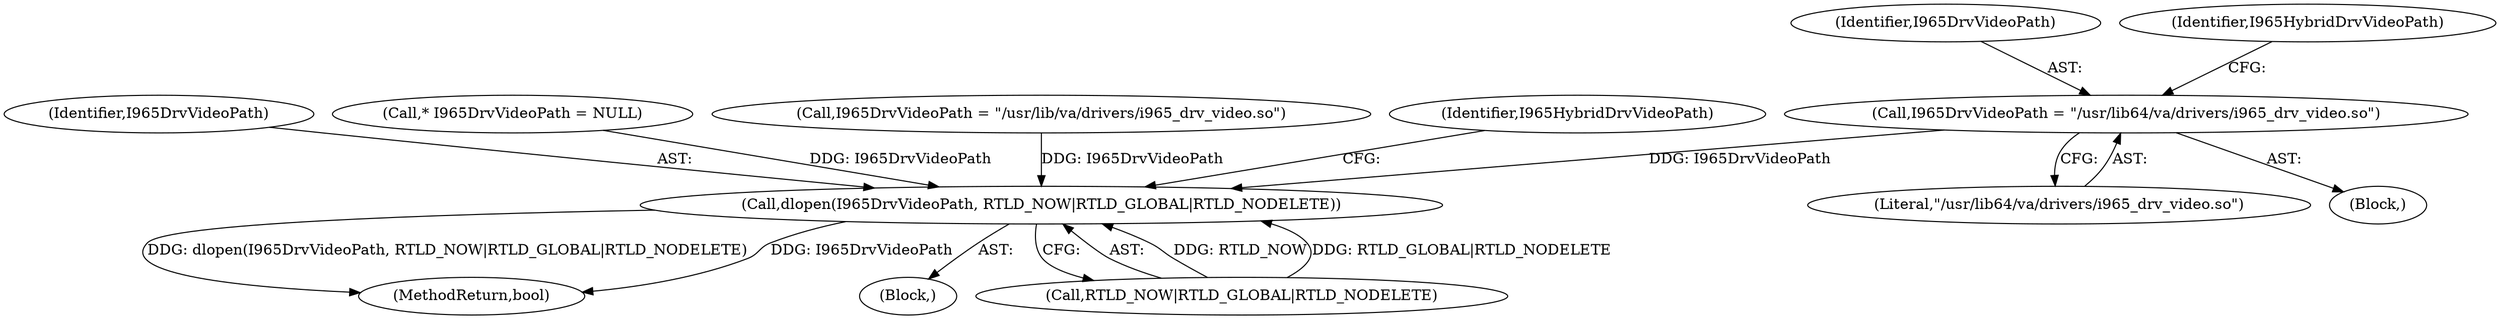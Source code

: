digraph "0_Chrome_27c68f543e5eba779902447445dfb05ec3f5bf75_9@pointer" {
"1000136" [label="(Call,I965DrvVideoPath = \"/usr/lib64/va/drivers/i965_drv_video.so\")"];
"1000149" [label="(Call,dlopen(I965DrvVideoPath, RTLD_NOW|RTLD_GLOBAL|RTLD_NODELETE))"];
"1000136" [label="(Call,I965DrvVideoPath = \"/usr/lib64/va/drivers/i965_drv_video.so\")"];
"1000137" [label="(Identifier,I965DrvVideoPath)"];
"1000181" [label="(MethodReturn,bool)"];
"1000150" [label="(Identifier,I965DrvVideoPath)"];
"1000149" [label="(Call,dlopen(I965DrvVideoPath, RTLD_NOW|RTLD_GLOBAL|RTLD_NODELETE))"];
"1000138" [label="(Literal,\"/usr/lib64/va/drivers/i965_drv_video.so\")"];
"1000124" [label="(Block,)"];
"1000126" [label="(Call,* I965DrvVideoPath = NULL)"];
"1000146" [label="(Call,I965DrvVideoPath = \"/usr/lib/va/drivers/i965_drv_video.so\")"];
"1000135" [label="(Block,)"];
"1000140" [label="(Identifier,I965HybridDrvVideoPath)"];
"1000151" [label="(Call,RTLD_NOW|RTLD_GLOBAL|RTLD_NODELETE)"];
"1000157" [label="(Identifier,I965HybridDrvVideoPath)"];
"1000136" -> "1000135"  [label="AST: "];
"1000136" -> "1000138"  [label="CFG: "];
"1000137" -> "1000136"  [label="AST: "];
"1000138" -> "1000136"  [label="AST: "];
"1000140" -> "1000136"  [label="CFG: "];
"1000136" -> "1000149"  [label="DDG: I965DrvVideoPath"];
"1000149" -> "1000124"  [label="AST: "];
"1000149" -> "1000151"  [label="CFG: "];
"1000150" -> "1000149"  [label="AST: "];
"1000151" -> "1000149"  [label="AST: "];
"1000157" -> "1000149"  [label="CFG: "];
"1000149" -> "1000181"  [label="DDG: dlopen(I965DrvVideoPath, RTLD_NOW|RTLD_GLOBAL|RTLD_NODELETE)"];
"1000149" -> "1000181"  [label="DDG: I965DrvVideoPath"];
"1000126" -> "1000149"  [label="DDG: I965DrvVideoPath"];
"1000146" -> "1000149"  [label="DDG: I965DrvVideoPath"];
"1000151" -> "1000149"  [label="DDG: RTLD_NOW"];
"1000151" -> "1000149"  [label="DDG: RTLD_GLOBAL|RTLD_NODELETE"];
}
